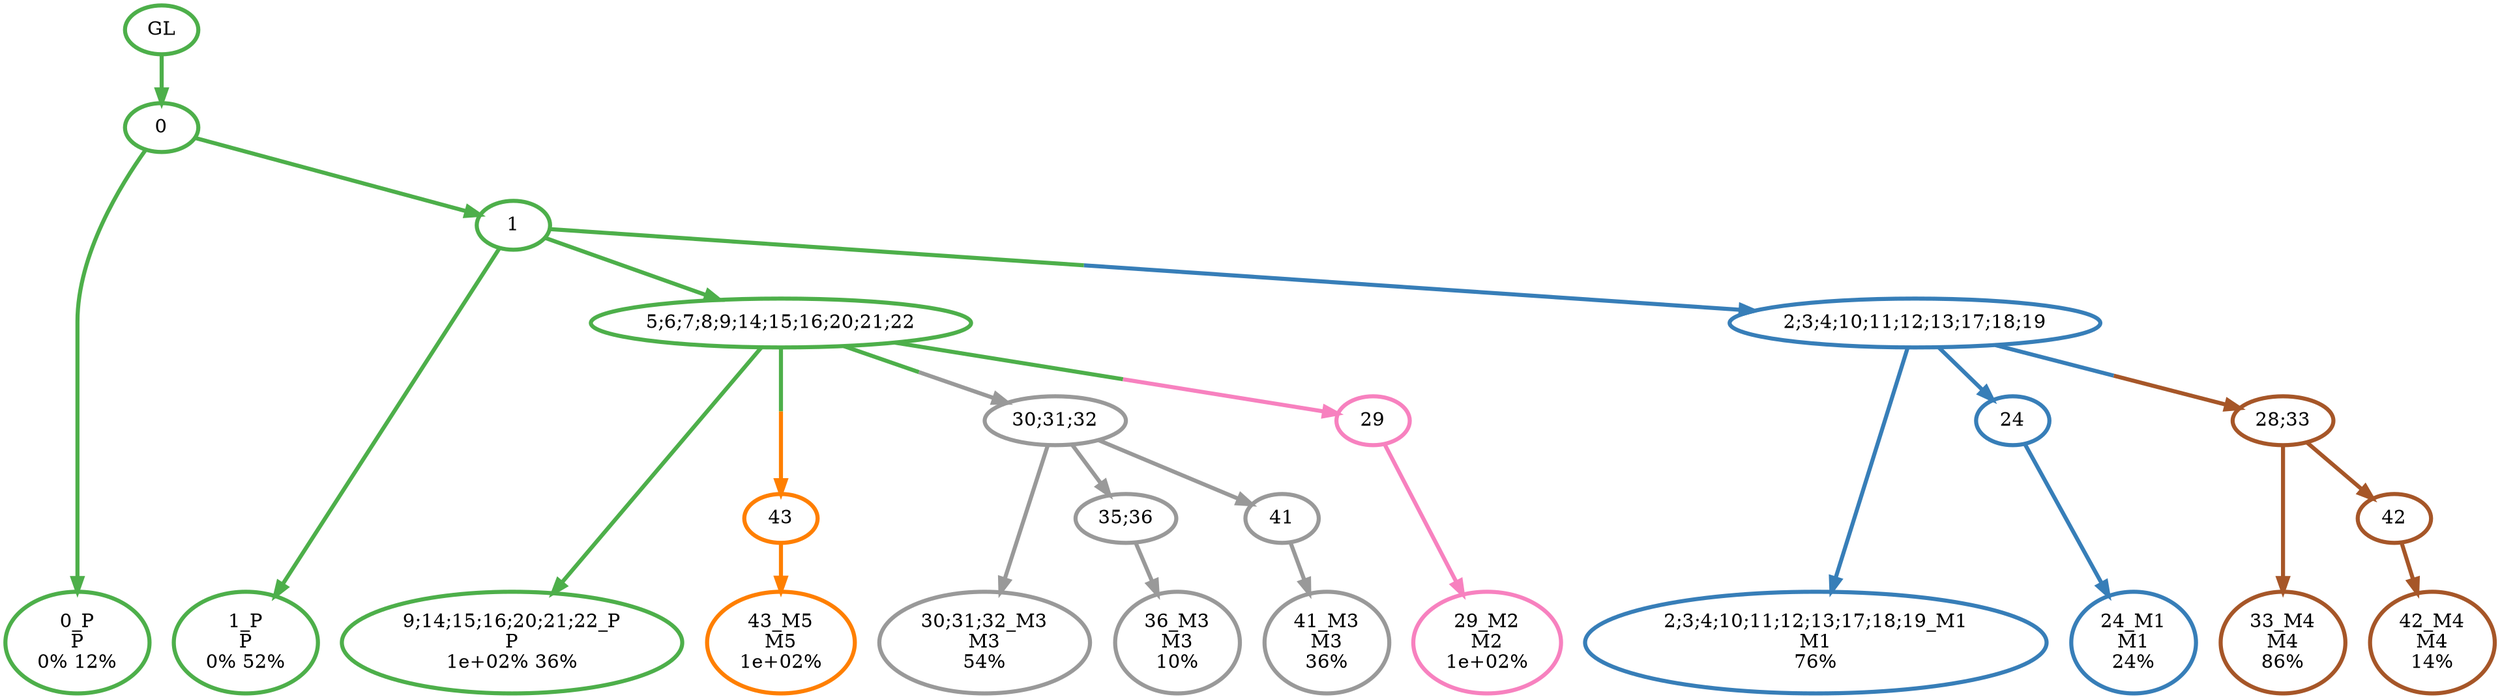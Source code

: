 digraph T {
	{
		rank=same
		22 [penwidth=3,colorscheme=set19,color=3,label="0_P\nP\n0% 12%"]
		20 [penwidth=3,colorscheme=set19,color=3,label="1_P\nP\n0% 52%"]
		18 [penwidth=3,colorscheme=set19,color=3,label="9;14;15;16;20;21;22_P\nP\n1e+02% 36%"]
		17 [penwidth=3,colorscheme=set19,color=2,label="2;3;4;10;11;12;13;17;18;19_M1\nM1\n76%"]
		15 [penwidth=3,colorscheme=set19,color=2,label="24_M1\nM1\n24%"]
		14 [penwidth=3,colorscheme=set19,color=8,label="29_M2\nM2\n1e+02%"]
		13 [penwidth=3,colorscheme=set19,color=9,label="30;31;32_M3\nM3\n54%"]
		11 [penwidth=3,colorscheme=set19,color=9,label="36_M3\nM3\n10%"]
		9 [penwidth=3,colorscheme=set19,color=9,label="41_M3\nM3\n36%"]
		8 [penwidth=3,colorscheme=set19,color=7,label="33_M4\nM4\n86%"]
		6 [penwidth=3,colorscheme=set19,color=7,label="42_M4\nM4\n14%"]
		4 [penwidth=3,colorscheme=set19,color=5,label="43_M5\nM5\n1e+02%"]
	}
	24 [penwidth=3,colorscheme=set19,color=3,label="GL"]
	23 [penwidth=3,colorscheme=set19,color=3,label="0"]
	21 [penwidth=3,colorscheme=set19,color=3,label="1"]
	19 [penwidth=3,colorscheme=set19,color=3,label="5;6;7;8;9;14;15;16;20;21;22"]
	16 [penwidth=3,colorscheme=set19,color=2,label="24"]
	12 [penwidth=3,colorscheme=set19,color=9,label="35;36"]
	10 [penwidth=3,colorscheme=set19,color=9,label="41"]
	7 [penwidth=3,colorscheme=set19,color=7,label="42"]
	5 [penwidth=3,colorscheme=set19,color=5,label="43"]
	3 [penwidth=3,colorscheme=set19,color=7,label="28;33"]
	2 [penwidth=3,colorscheme=set19,color=9,label="30;31;32"]
	1 [penwidth=3,colorscheme=set19,color=8,label="29"]
	0 [penwidth=3,colorscheme=set19,color=2,label="2;3;4;10;11;12;13;17;18;19"]
	24 -> 23 [penwidth=3,colorscheme=set19,color=3]
	23 -> 22 [penwidth=3,colorscheme=set19,color=3]
	23 -> 21 [penwidth=3,colorscheme=set19,color=3]
	21 -> 20 [penwidth=3,colorscheme=set19,color=3]
	21 -> 19 [penwidth=3,colorscheme=set19,color=3]
	21 -> 0 [penwidth=3,colorscheme=set19,color="3;0.5:2"]
	19 -> 18 [penwidth=3,colorscheme=set19,color=3]
	19 -> 5 [penwidth=3,colorscheme=set19,color="3;0.5:5"]
	19 -> 2 [penwidth=3,colorscheme=set19,color="3;0.5:9"]
	19 -> 1 [penwidth=3,colorscheme=set19,color="3;0.5:8"]
	16 -> 15 [penwidth=3,colorscheme=set19,color=2]
	12 -> 11 [penwidth=3,colorscheme=set19,color=9]
	10 -> 9 [penwidth=3,colorscheme=set19,color=9]
	7 -> 6 [penwidth=3,colorscheme=set19,color=7]
	5 -> 4 [penwidth=3,colorscheme=set19,color=5]
	3 -> 8 [penwidth=3,colorscheme=set19,color=7]
	3 -> 7 [penwidth=3,colorscheme=set19,color=7]
	2 -> 13 [penwidth=3,colorscheme=set19,color=9]
	2 -> 12 [penwidth=3,colorscheme=set19,color=9]
	2 -> 10 [penwidth=3,colorscheme=set19,color=9]
	1 -> 14 [penwidth=3,colorscheme=set19,color=8]
	0 -> 17 [penwidth=3,colorscheme=set19,color=2]
	0 -> 16 [penwidth=3,colorscheme=set19,color=2]
	0 -> 3 [penwidth=3,colorscheme=set19,color="2;0.5:7"]
}
